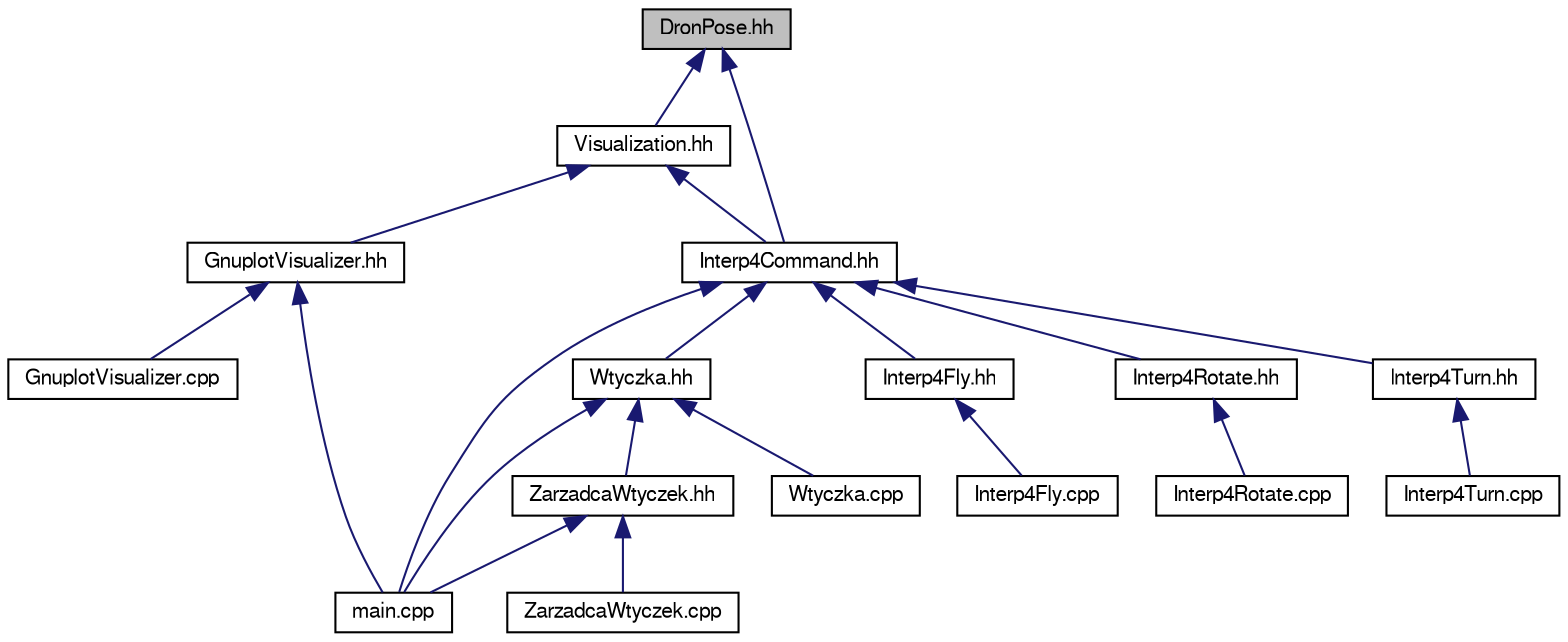 digraph "DronPose.hh"
{
  edge [fontname="FreeSans",fontsize="10",labelfontname="FreeSans",labelfontsize="10"];
  node [fontname="FreeSans",fontsize="10",shape=record];
  Node1 [label="DronPose.hh",height=0.2,width=0.4,color="black", fillcolor="grey75", style="filled", fontcolor="black"];
  Node1 -> Node2 [dir="back",color="midnightblue",fontsize="10",style="solid",fontname="FreeSans"];
  Node2 [label="Visualization.hh",height=0.2,width=0.4,color="black", fillcolor="white", style="filled",URL="$_visualization_8hh.html"];
  Node2 -> Node3 [dir="back",color="midnightblue",fontsize="10",style="solid",fontname="FreeSans"];
  Node3 [label="GnuplotVisualizer.hh",height=0.2,width=0.4,color="black", fillcolor="white", style="filled",URL="$_gnuplot_visualizer_8hh.html"];
  Node3 -> Node4 [dir="back",color="midnightblue",fontsize="10",style="solid",fontname="FreeSans"];
  Node4 [label="GnuplotVisualizer.cpp",height=0.2,width=0.4,color="black", fillcolor="white", style="filled",URL="$_gnuplot_visualizer_8cpp.html"];
  Node3 -> Node5 [dir="back",color="midnightblue",fontsize="10",style="solid",fontname="FreeSans"];
  Node5 [label="main.cpp",height=0.2,width=0.4,color="black", fillcolor="white", style="filled",URL="$main_8cpp.html"];
  Node2 -> Node6 [dir="back",color="midnightblue",fontsize="10",style="solid",fontname="FreeSans"];
  Node6 [label="Interp4Command.hh",height=0.2,width=0.4,color="black", fillcolor="white", style="filled",URL="$_interp4_command_8hh.html",tooltip="Definicja klasy Interp4Command. "];
  Node6 -> Node7 [dir="back",color="midnightblue",fontsize="10",style="solid",fontname="FreeSans"];
  Node7 [label="Wtyczka.hh",height=0.2,width=0.4,color="black", fillcolor="white", style="filled",URL="$_wtyczka_8hh.html",tooltip="Definicja klasy Wtyczka.hh. "];
  Node7 -> Node8 [dir="back",color="midnightblue",fontsize="10",style="solid",fontname="FreeSans"];
  Node8 [label="ZarzadcaWtyczek.hh",height=0.2,width=0.4,color="black", fillcolor="white", style="filled",URL="$_zarzadca_wtyczek_8hh.html",tooltip="Definicja klasy ZarzadcaWtyczek.hh. "];
  Node8 -> Node5 [dir="back",color="midnightblue",fontsize="10",style="solid",fontname="FreeSans"];
  Node8 -> Node9 [dir="back",color="midnightblue",fontsize="10",style="solid",fontname="FreeSans"];
  Node9 [label="ZarzadcaWtyczek.cpp",height=0.2,width=0.4,color="black", fillcolor="white", style="filled",URL="$_zarzadca_wtyczek_8cpp.html"];
  Node7 -> Node5 [dir="back",color="midnightblue",fontsize="10",style="solid",fontname="FreeSans"];
  Node7 -> Node10 [dir="back",color="midnightblue",fontsize="10",style="solid",fontname="FreeSans"];
  Node10 [label="Wtyczka.cpp",height=0.2,width=0.4,color="black", fillcolor="white", style="filled",URL="$_wtyczka_8cpp.html"];
  Node6 -> Node5 [dir="back",color="midnightblue",fontsize="10",style="solid",fontname="FreeSans"];
  Node6 -> Node11 [dir="back",color="midnightblue",fontsize="10",style="solid",fontname="FreeSans"];
  Node11 [label="Interp4Fly.hh",height=0.2,width=0.4,color="black", fillcolor="white", style="filled",URL="$_interp4_fly_8hh.html",tooltip="Definicja klasy Interp4Fly. "];
  Node11 -> Node12 [dir="back",color="midnightblue",fontsize="10",style="solid",fontname="FreeSans"];
  Node12 [label="Interp4Fly.cpp",height=0.2,width=0.4,color="black", fillcolor="white", style="filled",URL="$_interp4_fly_8cpp.html"];
  Node6 -> Node13 [dir="back",color="midnightblue",fontsize="10",style="solid",fontname="FreeSans"];
  Node13 [label="Interp4Rotate.hh",height=0.2,width=0.4,color="black", fillcolor="white", style="filled",URL="$_interp4_rotate_8hh.html",tooltip="Definicja klasy Interp4Fly. "];
  Node13 -> Node14 [dir="back",color="midnightblue",fontsize="10",style="solid",fontname="FreeSans"];
  Node14 [label="Interp4Rotate.cpp",height=0.2,width=0.4,color="black", fillcolor="white", style="filled",URL="$_interp4_rotate_8cpp.html"];
  Node6 -> Node15 [dir="back",color="midnightblue",fontsize="10",style="solid",fontname="FreeSans"];
  Node15 [label="Interp4Turn.hh",height=0.2,width=0.4,color="black", fillcolor="white", style="filled",URL="$_interp4_turn_8hh.html",tooltip="Definicja klasy Interp4Fly. "];
  Node15 -> Node16 [dir="back",color="midnightblue",fontsize="10",style="solid",fontname="FreeSans"];
  Node16 [label="Interp4Turn.cpp",height=0.2,width=0.4,color="black", fillcolor="white", style="filled",URL="$_interp4_turn_8cpp.html"];
  Node1 -> Node6 [dir="back",color="midnightblue",fontsize="10",style="solid",fontname="FreeSans"];
}
